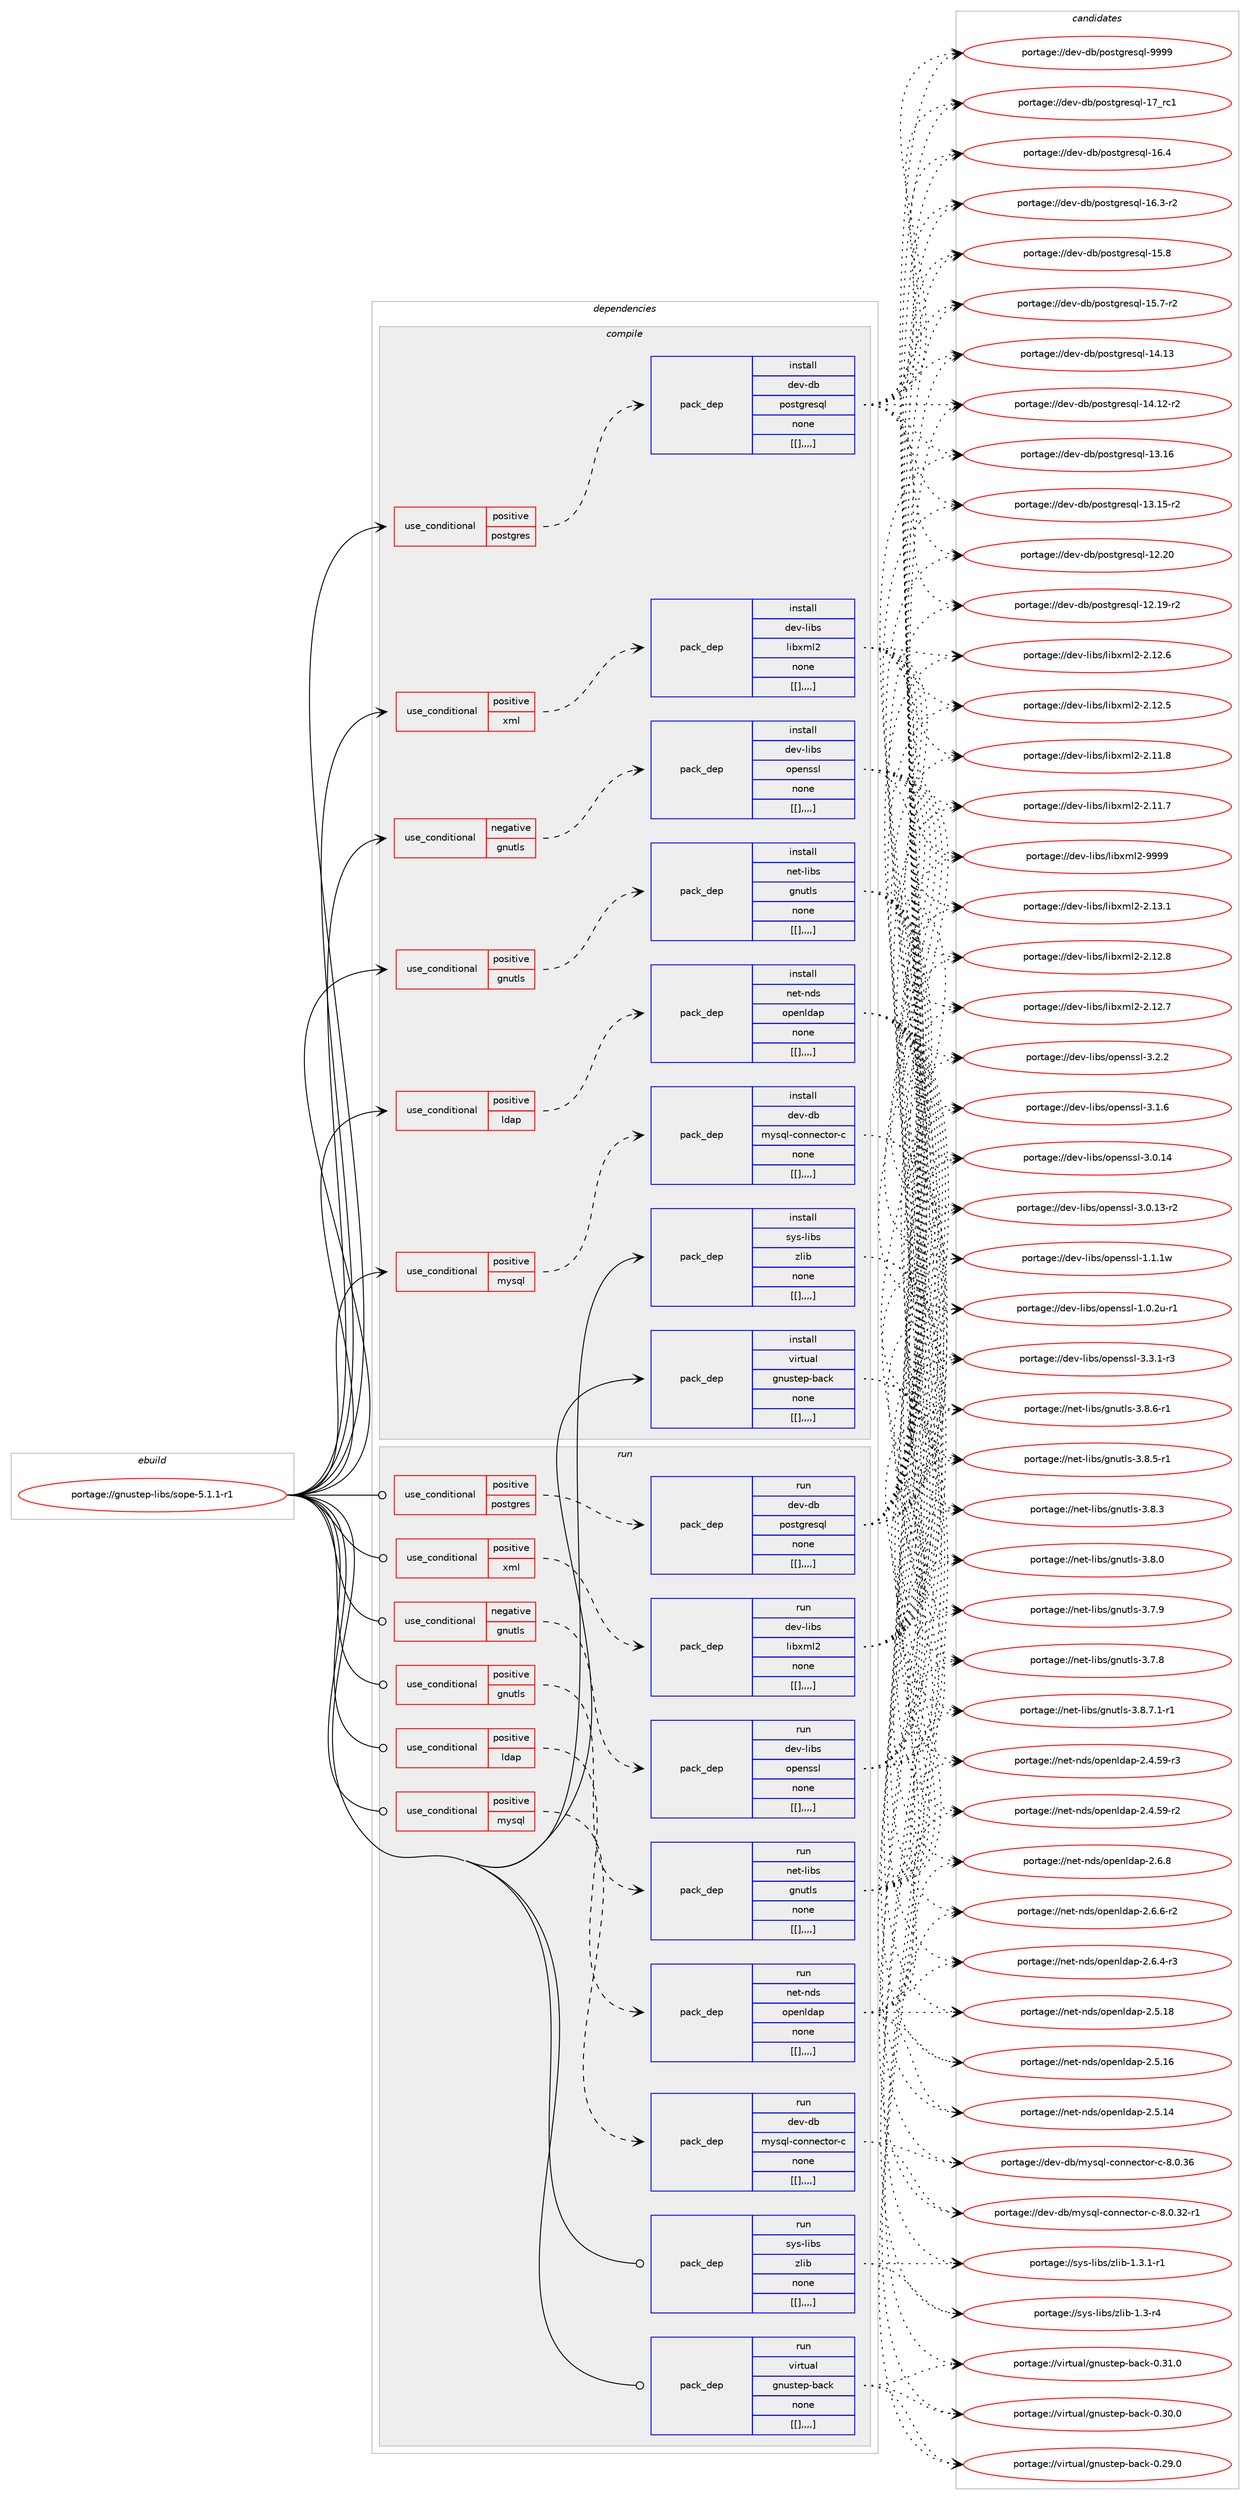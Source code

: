 digraph prolog {

# *************
# Graph options
# *************

newrank=true;
concentrate=true;
compound=true;
graph [rankdir=LR,fontname=Helvetica,fontsize=10,ranksep=1.5];#, ranksep=2.5, nodesep=0.2];
edge  [arrowhead=vee];
node  [fontname=Helvetica,fontsize=10];

# **********
# The ebuild
# **********

subgraph cluster_leftcol {
color=gray;
label=<<i>ebuild</i>>;
id [label="portage://gnustep-libs/sope-5.1.1-r1", color=red, width=4, href="../gnustep-libs/sope-5.1.1-r1.svg"];
}

# ****************
# The dependencies
# ****************

subgraph cluster_midcol {
color=gray;
label=<<i>dependencies</i>>;
subgraph cluster_compile {
fillcolor="#eeeeee";
style=filled;
label=<<i>compile</i>>;
subgraph cond68083 {
dependency246526 [label=<<TABLE BORDER="0" CELLBORDER="1" CELLSPACING="0" CELLPADDING="4"><TR><TD ROWSPAN="3" CELLPADDING="10">use_conditional</TD></TR><TR><TD>negative</TD></TR><TR><TD>gnutls</TD></TR></TABLE>>, shape=none, color=red];
subgraph pack176916 {
dependency246527 [label=<<TABLE BORDER="0" CELLBORDER="1" CELLSPACING="0" CELLPADDING="4" WIDTH="220"><TR><TD ROWSPAN="6" CELLPADDING="30">pack_dep</TD></TR><TR><TD WIDTH="110">install</TD></TR><TR><TD>dev-libs</TD></TR><TR><TD>openssl</TD></TR><TR><TD>none</TD></TR><TR><TD>[[],,,,]</TD></TR></TABLE>>, shape=none, color=blue];
}
dependency246526:e -> dependency246527:w [weight=20,style="dashed",arrowhead="vee"];
}
id:e -> dependency246526:w [weight=20,style="solid",arrowhead="vee"];
subgraph cond68084 {
dependency246528 [label=<<TABLE BORDER="0" CELLBORDER="1" CELLSPACING="0" CELLPADDING="4"><TR><TD ROWSPAN="3" CELLPADDING="10">use_conditional</TD></TR><TR><TD>positive</TD></TR><TR><TD>gnutls</TD></TR></TABLE>>, shape=none, color=red];
subgraph pack176917 {
dependency246529 [label=<<TABLE BORDER="0" CELLBORDER="1" CELLSPACING="0" CELLPADDING="4" WIDTH="220"><TR><TD ROWSPAN="6" CELLPADDING="30">pack_dep</TD></TR><TR><TD WIDTH="110">install</TD></TR><TR><TD>net-libs</TD></TR><TR><TD>gnutls</TD></TR><TR><TD>none</TD></TR><TR><TD>[[],,,,]</TD></TR></TABLE>>, shape=none, color=blue];
}
dependency246528:e -> dependency246529:w [weight=20,style="dashed",arrowhead="vee"];
}
id:e -> dependency246528:w [weight=20,style="solid",arrowhead="vee"];
subgraph cond68085 {
dependency246530 [label=<<TABLE BORDER="0" CELLBORDER="1" CELLSPACING="0" CELLPADDING="4"><TR><TD ROWSPAN="3" CELLPADDING="10">use_conditional</TD></TR><TR><TD>positive</TD></TR><TR><TD>ldap</TD></TR></TABLE>>, shape=none, color=red];
subgraph pack176918 {
dependency246531 [label=<<TABLE BORDER="0" CELLBORDER="1" CELLSPACING="0" CELLPADDING="4" WIDTH="220"><TR><TD ROWSPAN="6" CELLPADDING="30">pack_dep</TD></TR><TR><TD WIDTH="110">install</TD></TR><TR><TD>net-nds</TD></TR><TR><TD>openldap</TD></TR><TR><TD>none</TD></TR><TR><TD>[[],,,,]</TD></TR></TABLE>>, shape=none, color=blue];
}
dependency246530:e -> dependency246531:w [weight=20,style="dashed",arrowhead="vee"];
}
id:e -> dependency246530:w [weight=20,style="solid",arrowhead="vee"];
subgraph cond68086 {
dependency246532 [label=<<TABLE BORDER="0" CELLBORDER="1" CELLSPACING="0" CELLPADDING="4"><TR><TD ROWSPAN="3" CELLPADDING="10">use_conditional</TD></TR><TR><TD>positive</TD></TR><TR><TD>mysql</TD></TR></TABLE>>, shape=none, color=red];
subgraph pack176919 {
dependency246533 [label=<<TABLE BORDER="0" CELLBORDER="1" CELLSPACING="0" CELLPADDING="4" WIDTH="220"><TR><TD ROWSPAN="6" CELLPADDING="30">pack_dep</TD></TR><TR><TD WIDTH="110">install</TD></TR><TR><TD>dev-db</TD></TR><TR><TD>mysql-connector-c</TD></TR><TR><TD>none</TD></TR><TR><TD>[[],,,,]</TD></TR></TABLE>>, shape=none, color=blue];
}
dependency246532:e -> dependency246533:w [weight=20,style="dashed",arrowhead="vee"];
}
id:e -> dependency246532:w [weight=20,style="solid",arrowhead="vee"];
subgraph cond68087 {
dependency246534 [label=<<TABLE BORDER="0" CELLBORDER="1" CELLSPACING="0" CELLPADDING="4"><TR><TD ROWSPAN="3" CELLPADDING="10">use_conditional</TD></TR><TR><TD>positive</TD></TR><TR><TD>postgres</TD></TR></TABLE>>, shape=none, color=red];
subgraph pack176920 {
dependency246535 [label=<<TABLE BORDER="0" CELLBORDER="1" CELLSPACING="0" CELLPADDING="4" WIDTH="220"><TR><TD ROWSPAN="6" CELLPADDING="30">pack_dep</TD></TR><TR><TD WIDTH="110">install</TD></TR><TR><TD>dev-db</TD></TR><TR><TD>postgresql</TD></TR><TR><TD>none</TD></TR><TR><TD>[[],,,,]</TD></TR></TABLE>>, shape=none, color=blue];
}
dependency246534:e -> dependency246535:w [weight=20,style="dashed",arrowhead="vee"];
}
id:e -> dependency246534:w [weight=20,style="solid",arrowhead="vee"];
subgraph cond68088 {
dependency246536 [label=<<TABLE BORDER="0" CELLBORDER="1" CELLSPACING="0" CELLPADDING="4"><TR><TD ROWSPAN="3" CELLPADDING="10">use_conditional</TD></TR><TR><TD>positive</TD></TR><TR><TD>xml</TD></TR></TABLE>>, shape=none, color=red];
subgraph pack176921 {
dependency246537 [label=<<TABLE BORDER="0" CELLBORDER="1" CELLSPACING="0" CELLPADDING="4" WIDTH="220"><TR><TD ROWSPAN="6" CELLPADDING="30">pack_dep</TD></TR><TR><TD WIDTH="110">install</TD></TR><TR><TD>dev-libs</TD></TR><TR><TD>libxml2</TD></TR><TR><TD>none</TD></TR><TR><TD>[[],,,,]</TD></TR></TABLE>>, shape=none, color=blue];
}
dependency246536:e -> dependency246537:w [weight=20,style="dashed",arrowhead="vee"];
}
id:e -> dependency246536:w [weight=20,style="solid",arrowhead="vee"];
subgraph pack176922 {
dependency246538 [label=<<TABLE BORDER="0" CELLBORDER="1" CELLSPACING="0" CELLPADDING="4" WIDTH="220"><TR><TD ROWSPAN="6" CELLPADDING="30">pack_dep</TD></TR><TR><TD WIDTH="110">install</TD></TR><TR><TD>sys-libs</TD></TR><TR><TD>zlib</TD></TR><TR><TD>none</TD></TR><TR><TD>[[],,,,]</TD></TR></TABLE>>, shape=none, color=blue];
}
id:e -> dependency246538:w [weight=20,style="solid",arrowhead="vee"];
subgraph pack176923 {
dependency246539 [label=<<TABLE BORDER="0" CELLBORDER="1" CELLSPACING="0" CELLPADDING="4" WIDTH="220"><TR><TD ROWSPAN="6" CELLPADDING="30">pack_dep</TD></TR><TR><TD WIDTH="110">install</TD></TR><TR><TD>virtual</TD></TR><TR><TD>gnustep-back</TD></TR><TR><TD>none</TD></TR><TR><TD>[[],,,,]</TD></TR></TABLE>>, shape=none, color=blue];
}
id:e -> dependency246539:w [weight=20,style="solid",arrowhead="vee"];
}
subgraph cluster_compileandrun {
fillcolor="#eeeeee";
style=filled;
label=<<i>compile and run</i>>;
}
subgraph cluster_run {
fillcolor="#eeeeee";
style=filled;
label=<<i>run</i>>;
subgraph cond68089 {
dependency246540 [label=<<TABLE BORDER="0" CELLBORDER="1" CELLSPACING="0" CELLPADDING="4"><TR><TD ROWSPAN="3" CELLPADDING="10">use_conditional</TD></TR><TR><TD>negative</TD></TR><TR><TD>gnutls</TD></TR></TABLE>>, shape=none, color=red];
subgraph pack176924 {
dependency246541 [label=<<TABLE BORDER="0" CELLBORDER="1" CELLSPACING="0" CELLPADDING="4" WIDTH="220"><TR><TD ROWSPAN="6" CELLPADDING="30">pack_dep</TD></TR><TR><TD WIDTH="110">run</TD></TR><TR><TD>dev-libs</TD></TR><TR><TD>openssl</TD></TR><TR><TD>none</TD></TR><TR><TD>[[],,,,]</TD></TR></TABLE>>, shape=none, color=blue];
}
dependency246540:e -> dependency246541:w [weight=20,style="dashed",arrowhead="vee"];
}
id:e -> dependency246540:w [weight=20,style="solid",arrowhead="odot"];
subgraph cond68090 {
dependency246542 [label=<<TABLE BORDER="0" CELLBORDER="1" CELLSPACING="0" CELLPADDING="4"><TR><TD ROWSPAN="3" CELLPADDING="10">use_conditional</TD></TR><TR><TD>positive</TD></TR><TR><TD>gnutls</TD></TR></TABLE>>, shape=none, color=red];
subgraph pack176925 {
dependency246543 [label=<<TABLE BORDER="0" CELLBORDER="1" CELLSPACING="0" CELLPADDING="4" WIDTH="220"><TR><TD ROWSPAN="6" CELLPADDING="30">pack_dep</TD></TR><TR><TD WIDTH="110">run</TD></TR><TR><TD>net-libs</TD></TR><TR><TD>gnutls</TD></TR><TR><TD>none</TD></TR><TR><TD>[[],,,,]</TD></TR></TABLE>>, shape=none, color=blue];
}
dependency246542:e -> dependency246543:w [weight=20,style="dashed",arrowhead="vee"];
}
id:e -> dependency246542:w [weight=20,style="solid",arrowhead="odot"];
subgraph cond68091 {
dependency246544 [label=<<TABLE BORDER="0" CELLBORDER="1" CELLSPACING="0" CELLPADDING="4"><TR><TD ROWSPAN="3" CELLPADDING="10">use_conditional</TD></TR><TR><TD>positive</TD></TR><TR><TD>ldap</TD></TR></TABLE>>, shape=none, color=red];
subgraph pack176926 {
dependency246545 [label=<<TABLE BORDER="0" CELLBORDER="1" CELLSPACING="0" CELLPADDING="4" WIDTH="220"><TR><TD ROWSPAN="6" CELLPADDING="30">pack_dep</TD></TR><TR><TD WIDTH="110">run</TD></TR><TR><TD>net-nds</TD></TR><TR><TD>openldap</TD></TR><TR><TD>none</TD></TR><TR><TD>[[],,,,]</TD></TR></TABLE>>, shape=none, color=blue];
}
dependency246544:e -> dependency246545:w [weight=20,style="dashed",arrowhead="vee"];
}
id:e -> dependency246544:w [weight=20,style="solid",arrowhead="odot"];
subgraph cond68092 {
dependency246546 [label=<<TABLE BORDER="0" CELLBORDER="1" CELLSPACING="0" CELLPADDING="4"><TR><TD ROWSPAN="3" CELLPADDING="10">use_conditional</TD></TR><TR><TD>positive</TD></TR><TR><TD>mysql</TD></TR></TABLE>>, shape=none, color=red];
subgraph pack176927 {
dependency246547 [label=<<TABLE BORDER="0" CELLBORDER="1" CELLSPACING="0" CELLPADDING="4" WIDTH="220"><TR><TD ROWSPAN="6" CELLPADDING="30">pack_dep</TD></TR><TR><TD WIDTH="110">run</TD></TR><TR><TD>dev-db</TD></TR><TR><TD>mysql-connector-c</TD></TR><TR><TD>none</TD></TR><TR><TD>[[],,,,]</TD></TR></TABLE>>, shape=none, color=blue];
}
dependency246546:e -> dependency246547:w [weight=20,style="dashed",arrowhead="vee"];
}
id:e -> dependency246546:w [weight=20,style="solid",arrowhead="odot"];
subgraph cond68093 {
dependency246548 [label=<<TABLE BORDER="0" CELLBORDER="1" CELLSPACING="0" CELLPADDING="4"><TR><TD ROWSPAN="3" CELLPADDING="10">use_conditional</TD></TR><TR><TD>positive</TD></TR><TR><TD>postgres</TD></TR></TABLE>>, shape=none, color=red];
subgraph pack176928 {
dependency246549 [label=<<TABLE BORDER="0" CELLBORDER="1" CELLSPACING="0" CELLPADDING="4" WIDTH="220"><TR><TD ROWSPAN="6" CELLPADDING="30">pack_dep</TD></TR><TR><TD WIDTH="110">run</TD></TR><TR><TD>dev-db</TD></TR><TR><TD>postgresql</TD></TR><TR><TD>none</TD></TR><TR><TD>[[],,,,]</TD></TR></TABLE>>, shape=none, color=blue];
}
dependency246548:e -> dependency246549:w [weight=20,style="dashed",arrowhead="vee"];
}
id:e -> dependency246548:w [weight=20,style="solid",arrowhead="odot"];
subgraph cond68094 {
dependency246550 [label=<<TABLE BORDER="0" CELLBORDER="1" CELLSPACING="0" CELLPADDING="4"><TR><TD ROWSPAN="3" CELLPADDING="10">use_conditional</TD></TR><TR><TD>positive</TD></TR><TR><TD>xml</TD></TR></TABLE>>, shape=none, color=red];
subgraph pack176929 {
dependency246551 [label=<<TABLE BORDER="0" CELLBORDER="1" CELLSPACING="0" CELLPADDING="4" WIDTH="220"><TR><TD ROWSPAN="6" CELLPADDING="30">pack_dep</TD></TR><TR><TD WIDTH="110">run</TD></TR><TR><TD>dev-libs</TD></TR><TR><TD>libxml2</TD></TR><TR><TD>none</TD></TR><TR><TD>[[],,,,]</TD></TR></TABLE>>, shape=none, color=blue];
}
dependency246550:e -> dependency246551:w [weight=20,style="dashed",arrowhead="vee"];
}
id:e -> dependency246550:w [weight=20,style="solid",arrowhead="odot"];
subgraph pack176930 {
dependency246552 [label=<<TABLE BORDER="0" CELLBORDER="1" CELLSPACING="0" CELLPADDING="4" WIDTH="220"><TR><TD ROWSPAN="6" CELLPADDING="30">pack_dep</TD></TR><TR><TD WIDTH="110">run</TD></TR><TR><TD>sys-libs</TD></TR><TR><TD>zlib</TD></TR><TR><TD>none</TD></TR><TR><TD>[[],,,,]</TD></TR></TABLE>>, shape=none, color=blue];
}
id:e -> dependency246552:w [weight=20,style="solid",arrowhead="odot"];
subgraph pack176931 {
dependency246553 [label=<<TABLE BORDER="0" CELLBORDER="1" CELLSPACING="0" CELLPADDING="4" WIDTH="220"><TR><TD ROWSPAN="6" CELLPADDING="30">pack_dep</TD></TR><TR><TD WIDTH="110">run</TD></TR><TR><TD>virtual</TD></TR><TR><TD>gnustep-back</TD></TR><TR><TD>none</TD></TR><TR><TD>[[],,,,]</TD></TR></TABLE>>, shape=none, color=blue];
}
id:e -> dependency246553:w [weight=20,style="solid",arrowhead="odot"];
}
}

# **************
# The candidates
# **************

subgraph cluster_choices {
rank=same;
color=gray;
label=<<i>candidates</i>>;

subgraph choice176916 {
color=black;
nodesep=1;
choice1001011184510810598115471111121011101151151084551465146494511451 [label="portage://dev-libs/openssl-3.3.1-r3", color=red, width=4,href="../dev-libs/openssl-3.3.1-r3.svg"];
choice100101118451081059811547111112101110115115108455146504650 [label="portage://dev-libs/openssl-3.2.2", color=red, width=4,href="../dev-libs/openssl-3.2.2.svg"];
choice100101118451081059811547111112101110115115108455146494654 [label="portage://dev-libs/openssl-3.1.6", color=red, width=4,href="../dev-libs/openssl-3.1.6.svg"];
choice10010111845108105981154711111210111011511510845514648464952 [label="portage://dev-libs/openssl-3.0.14", color=red, width=4,href="../dev-libs/openssl-3.0.14.svg"];
choice100101118451081059811547111112101110115115108455146484649514511450 [label="portage://dev-libs/openssl-3.0.13-r2", color=red, width=4,href="../dev-libs/openssl-3.0.13-r2.svg"];
choice100101118451081059811547111112101110115115108454946494649119 [label="portage://dev-libs/openssl-1.1.1w", color=red, width=4,href="../dev-libs/openssl-1.1.1w.svg"];
choice1001011184510810598115471111121011101151151084549464846501174511449 [label="portage://dev-libs/openssl-1.0.2u-r1", color=red, width=4,href="../dev-libs/openssl-1.0.2u-r1.svg"];
dependency246527:e -> choice1001011184510810598115471111121011101151151084551465146494511451:w [style=dotted,weight="100"];
dependency246527:e -> choice100101118451081059811547111112101110115115108455146504650:w [style=dotted,weight="100"];
dependency246527:e -> choice100101118451081059811547111112101110115115108455146494654:w [style=dotted,weight="100"];
dependency246527:e -> choice10010111845108105981154711111210111011511510845514648464952:w [style=dotted,weight="100"];
dependency246527:e -> choice100101118451081059811547111112101110115115108455146484649514511450:w [style=dotted,weight="100"];
dependency246527:e -> choice100101118451081059811547111112101110115115108454946494649119:w [style=dotted,weight="100"];
dependency246527:e -> choice1001011184510810598115471111121011101151151084549464846501174511449:w [style=dotted,weight="100"];
}
subgraph choice176917 {
color=black;
nodesep=1;
choice11010111645108105981154710311011711610811545514656465546494511449 [label="portage://net-libs/gnutls-3.8.7.1-r1", color=red, width=4,href="../net-libs/gnutls-3.8.7.1-r1.svg"];
choice1101011164510810598115471031101171161081154551465646544511449 [label="portage://net-libs/gnutls-3.8.6-r1", color=red, width=4,href="../net-libs/gnutls-3.8.6-r1.svg"];
choice1101011164510810598115471031101171161081154551465646534511449 [label="portage://net-libs/gnutls-3.8.5-r1", color=red, width=4,href="../net-libs/gnutls-3.8.5-r1.svg"];
choice110101116451081059811547103110117116108115455146564651 [label="portage://net-libs/gnutls-3.8.3", color=red, width=4,href="../net-libs/gnutls-3.8.3.svg"];
choice110101116451081059811547103110117116108115455146564648 [label="portage://net-libs/gnutls-3.8.0", color=red, width=4,href="../net-libs/gnutls-3.8.0.svg"];
choice110101116451081059811547103110117116108115455146554657 [label="portage://net-libs/gnutls-3.7.9", color=red, width=4,href="../net-libs/gnutls-3.7.9.svg"];
choice110101116451081059811547103110117116108115455146554656 [label="portage://net-libs/gnutls-3.7.8", color=red, width=4,href="../net-libs/gnutls-3.7.8.svg"];
dependency246529:e -> choice11010111645108105981154710311011711610811545514656465546494511449:w [style=dotted,weight="100"];
dependency246529:e -> choice1101011164510810598115471031101171161081154551465646544511449:w [style=dotted,weight="100"];
dependency246529:e -> choice1101011164510810598115471031101171161081154551465646534511449:w [style=dotted,weight="100"];
dependency246529:e -> choice110101116451081059811547103110117116108115455146564651:w [style=dotted,weight="100"];
dependency246529:e -> choice110101116451081059811547103110117116108115455146564648:w [style=dotted,weight="100"];
dependency246529:e -> choice110101116451081059811547103110117116108115455146554657:w [style=dotted,weight="100"];
dependency246529:e -> choice110101116451081059811547103110117116108115455146554656:w [style=dotted,weight="100"];
}
subgraph choice176918 {
color=black;
nodesep=1;
choice110101116451101001154711111210111010810097112455046544656 [label="portage://net-nds/openldap-2.6.8", color=red, width=4,href="../net-nds/openldap-2.6.8.svg"];
choice1101011164511010011547111112101110108100971124550465446544511450 [label="portage://net-nds/openldap-2.6.6-r2", color=red, width=4,href="../net-nds/openldap-2.6.6-r2.svg"];
choice1101011164511010011547111112101110108100971124550465446524511451 [label="portage://net-nds/openldap-2.6.4-r3", color=red, width=4,href="../net-nds/openldap-2.6.4-r3.svg"];
choice11010111645110100115471111121011101081009711245504653464956 [label="portage://net-nds/openldap-2.5.18", color=red, width=4,href="../net-nds/openldap-2.5.18.svg"];
choice11010111645110100115471111121011101081009711245504653464954 [label="portage://net-nds/openldap-2.5.16", color=red, width=4,href="../net-nds/openldap-2.5.16.svg"];
choice11010111645110100115471111121011101081009711245504653464952 [label="portage://net-nds/openldap-2.5.14", color=red, width=4,href="../net-nds/openldap-2.5.14.svg"];
choice110101116451101001154711111210111010810097112455046524653574511451 [label="portage://net-nds/openldap-2.4.59-r3", color=red, width=4,href="../net-nds/openldap-2.4.59-r3.svg"];
choice110101116451101001154711111210111010810097112455046524653574511450 [label="portage://net-nds/openldap-2.4.59-r2", color=red, width=4,href="../net-nds/openldap-2.4.59-r2.svg"];
dependency246531:e -> choice110101116451101001154711111210111010810097112455046544656:w [style=dotted,weight="100"];
dependency246531:e -> choice1101011164511010011547111112101110108100971124550465446544511450:w [style=dotted,weight="100"];
dependency246531:e -> choice1101011164511010011547111112101110108100971124550465446524511451:w [style=dotted,weight="100"];
dependency246531:e -> choice11010111645110100115471111121011101081009711245504653464956:w [style=dotted,weight="100"];
dependency246531:e -> choice11010111645110100115471111121011101081009711245504653464954:w [style=dotted,weight="100"];
dependency246531:e -> choice11010111645110100115471111121011101081009711245504653464952:w [style=dotted,weight="100"];
dependency246531:e -> choice110101116451101001154711111210111010810097112455046524653574511451:w [style=dotted,weight="100"];
dependency246531:e -> choice110101116451101001154711111210111010810097112455046524653574511450:w [style=dotted,weight="100"];
}
subgraph choice176919 {
color=black;
nodesep=1;
choice100101118451009847109121115113108459911111011010199116111114459945564648465154 [label="portage://dev-db/mysql-connector-c-8.0.36", color=red, width=4,href="../dev-db/mysql-connector-c-8.0.36.svg"];
choice1001011184510098471091211151131084599111110110101991161111144599455646484651504511449 [label="portage://dev-db/mysql-connector-c-8.0.32-r1", color=red, width=4,href="../dev-db/mysql-connector-c-8.0.32-r1.svg"];
dependency246533:e -> choice100101118451009847109121115113108459911111011010199116111114459945564648465154:w [style=dotted,weight="100"];
dependency246533:e -> choice1001011184510098471091211151131084599111110110101991161111144599455646484651504511449:w [style=dotted,weight="100"];
}
subgraph choice176920 {
color=black;
nodesep=1;
choice1001011184510098471121111151161031141011151131084557575757 [label="portage://dev-db/postgresql-9999", color=red, width=4,href="../dev-db/postgresql-9999.svg"];
choice100101118451009847112111115116103114101115113108454955951149949 [label="portage://dev-db/postgresql-17_rc1", color=red, width=4,href="../dev-db/postgresql-17_rc1.svg"];
choice1001011184510098471121111151161031141011151131084549544652 [label="portage://dev-db/postgresql-16.4", color=red, width=4,href="../dev-db/postgresql-16.4.svg"];
choice10010111845100984711211111511610311410111511310845495446514511450 [label="portage://dev-db/postgresql-16.3-r2", color=red, width=4,href="../dev-db/postgresql-16.3-r2.svg"];
choice1001011184510098471121111151161031141011151131084549534656 [label="portage://dev-db/postgresql-15.8", color=red, width=4,href="../dev-db/postgresql-15.8.svg"];
choice10010111845100984711211111511610311410111511310845495346554511450 [label="portage://dev-db/postgresql-15.7-r2", color=red, width=4,href="../dev-db/postgresql-15.7-r2.svg"];
choice100101118451009847112111115116103114101115113108454952464951 [label="portage://dev-db/postgresql-14.13", color=red, width=4,href="../dev-db/postgresql-14.13.svg"];
choice1001011184510098471121111151161031141011151131084549524649504511450 [label="portage://dev-db/postgresql-14.12-r2", color=red, width=4,href="../dev-db/postgresql-14.12-r2.svg"];
choice100101118451009847112111115116103114101115113108454951464954 [label="portage://dev-db/postgresql-13.16", color=red, width=4,href="../dev-db/postgresql-13.16.svg"];
choice1001011184510098471121111151161031141011151131084549514649534511450 [label="portage://dev-db/postgresql-13.15-r2", color=red, width=4,href="../dev-db/postgresql-13.15-r2.svg"];
choice100101118451009847112111115116103114101115113108454950465048 [label="portage://dev-db/postgresql-12.20", color=red, width=4,href="../dev-db/postgresql-12.20.svg"];
choice1001011184510098471121111151161031141011151131084549504649574511450 [label="portage://dev-db/postgresql-12.19-r2", color=red, width=4,href="../dev-db/postgresql-12.19-r2.svg"];
dependency246535:e -> choice1001011184510098471121111151161031141011151131084557575757:w [style=dotted,weight="100"];
dependency246535:e -> choice100101118451009847112111115116103114101115113108454955951149949:w [style=dotted,weight="100"];
dependency246535:e -> choice1001011184510098471121111151161031141011151131084549544652:w [style=dotted,weight="100"];
dependency246535:e -> choice10010111845100984711211111511610311410111511310845495446514511450:w [style=dotted,weight="100"];
dependency246535:e -> choice1001011184510098471121111151161031141011151131084549534656:w [style=dotted,weight="100"];
dependency246535:e -> choice10010111845100984711211111511610311410111511310845495346554511450:w [style=dotted,weight="100"];
dependency246535:e -> choice100101118451009847112111115116103114101115113108454952464951:w [style=dotted,weight="100"];
dependency246535:e -> choice1001011184510098471121111151161031141011151131084549524649504511450:w [style=dotted,weight="100"];
dependency246535:e -> choice100101118451009847112111115116103114101115113108454951464954:w [style=dotted,weight="100"];
dependency246535:e -> choice1001011184510098471121111151161031141011151131084549514649534511450:w [style=dotted,weight="100"];
dependency246535:e -> choice100101118451009847112111115116103114101115113108454950465048:w [style=dotted,weight="100"];
dependency246535:e -> choice1001011184510098471121111151161031141011151131084549504649574511450:w [style=dotted,weight="100"];
}
subgraph choice176921 {
color=black;
nodesep=1;
choice10010111845108105981154710810598120109108504557575757 [label="portage://dev-libs/libxml2-9999", color=red, width=4,href="../dev-libs/libxml2-9999.svg"];
choice100101118451081059811547108105981201091085045504649514649 [label="portage://dev-libs/libxml2-2.13.1", color=red, width=4,href="../dev-libs/libxml2-2.13.1.svg"];
choice100101118451081059811547108105981201091085045504649504656 [label="portage://dev-libs/libxml2-2.12.8", color=red, width=4,href="../dev-libs/libxml2-2.12.8.svg"];
choice100101118451081059811547108105981201091085045504649504655 [label="portage://dev-libs/libxml2-2.12.7", color=red, width=4,href="../dev-libs/libxml2-2.12.7.svg"];
choice100101118451081059811547108105981201091085045504649504654 [label="portage://dev-libs/libxml2-2.12.6", color=red, width=4,href="../dev-libs/libxml2-2.12.6.svg"];
choice100101118451081059811547108105981201091085045504649504653 [label="portage://dev-libs/libxml2-2.12.5", color=red, width=4,href="../dev-libs/libxml2-2.12.5.svg"];
choice100101118451081059811547108105981201091085045504649494656 [label="portage://dev-libs/libxml2-2.11.8", color=red, width=4,href="../dev-libs/libxml2-2.11.8.svg"];
choice100101118451081059811547108105981201091085045504649494655 [label="portage://dev-libs/libxml2-2.11.7", color=red, width=4,href="../dev-libs/libxml2-2.11.7.svg"];
dependency246537:e -> choice10010111845108105981154710810598120109108504557575757:w [style=dotted,weight="100"];
dependency246537:e -> choice100101118451081059811547108105981201091085045504649514649:w [style=dotted,weight="100"];
dependency246537:e -> choice100101118451081059811547108105981201091085045504649504656:w [style=dotted,weight="100"];
dependency246537:e -> choice100101118451081059811547108105981201091085045504649504655:w [style=dotted,weight="100"];
dependency246537:e -> choice100101118451081059811547108105981201091085045504649504654:w [style=dotted,weight="100"];
dependency246537:e -> choice100101118451081059811547108105981201091085045504649504653:w [style=dotted,weight="100"];
dependency246537:e -> choice100101118451081059811547108105981201091085045504649494656:w [style=dotted,weight="100"];
dependency246537:e -> choice100101118451081059811547108105981201091085045504649494655:w [style=dotted,weight="100"];
}
subgraph choice176922 {
color=black;
nodesep=1;
choice115121115451081059811547122108105984549465146494511449 [label="portage://sys-libs/zlib-1.3.1-r1", color=red, width=4,href="../sys-libs/zlib-1.3.1-r1.svg"];
choice11512111545108105981154712210810598454946514511452 [label="portage://sys-libs/zlib-1.3-r4", color=red, width=4,href="../sys-libs/zlib-1.3-r4.svg"];
dependency246538:e -> choice115121115451081059811547122108105984549465146494511449:w [style=dotted,weight="100"];
dependency246538:e -> choice11512111545108105981154712210810598454946514511452:w [style=dotted,weight="100"];
}
subgraph choice176923 {
color=black;
nodesep=1;
choice11810511411611797108471031101171151161011124598979910745484651494648 [label="portage://virtual/gnustep-back-0.31.0", color=red, width=4,href="../virtual/gnustep-back-0.31.0.svg"];
choice11810511411611797108471031101171151161011124598979910745484651484648 [label="portage://virtual/gnustep-back-0.30.0", color=red, width=4,href="../virtual/gnustep-back-0.30.0.svg"];
choice11810511411611797108471031101171151161011124598979910745484650574648 [label="portage://virtual/gnustep-back-0.29.0", color=red, width=4,href="../virtual/gnustep-back-0.29.0.svg"];
dependency246539:e -> choice11810511411611797108471031101171151161011124598979910745484651494648:w [style=dotted,weight="100"];
dependency246539:e -> choice11810511411611797108471031101171151161011124598979910745484651484648:w [style=dotted,weight="100"];
dependency246539:e -> choice11810511411611797108471031101171151161011124598979910745484650574648:w [style=dotted,weight="100"];
}
subgraph choice176924 {
color=black;
nodesep=1;
choice1001011184510810598115471111121011101151151084551465146494511451 [label="portage://dev-libs/openssl-3.3.1-r3", color=red, width=4,href="../dev-libs/openssl-3.3.1-r3.svg"];
choice100101118451081059811547111112101110115115108455146504650 [label="portage://dev-libs/openssl-3.2.2", color=red, width=4,href="../dev-libs/openssl-3.2.2.svg"];
choice100101118451081059811547111112101110115115108455146494654 [label="portage://dev-libs/openssl-3.1.6", color=red, width=4,href="../dev-libs/openssl-3.1.6.svg"];
choice10010111845108105981154711111210111011511510845514648464952 [label="portage://dev-libs/openssl-3.0.14", color=red, width=4,href="../dev-libs/openssl-3.0.14.svg"];
choice100101118451081059811547111112101110115115108455146484649514511450 [label="portage://dev-libs/openssl-3.0.13-r2", color=red, width=4,href="../dev-libs/openssl-3.0.13-r2.svg"];
choice100101118451081059811547111112101110115115108454946494649119 [label="portage://dev-libs/openssl-1.1.1w", color=red, width=4,href="../dev-libs/openssl-1.1.1w.svg"];
choice1001011184510810598115471111121011101151151084549464846501174511449 [label="portage://dev-libs/openssl-1.0.2u-r1", color=red, width=4,href="../dev-libs/openssl-1.0.2u-r1.svg"];
dependency246541:e -> choice1001011184510810598115471111121011101151151084551465146494511451:w [style=dotted,weight="100"];
dependency246541:e -> choice100101118451081059811547111112101110115115108455146504650:w [style=dotted,weight="100"];
dependency246541:e -> choice100101118451081059811547111112101110115115108455146494654:w [style=dotted,weight="100"];
dependency246541:e -> choice10010111845108105981154711111210111011511510845514648464952:w [style=dotted,weight="100"];
dependency246541:e -> choice100101118451081059811547111112101110115115108455146484649514511450:w [style=dotted,weight="100"];
dependency246541:e -> choice100101118451081059811547111112101110115115108454946494649119:w [style=dotted,weight="100"];
dependency246541:e -> choice1001011184510810598115471111121011101151151084549464846501174511449:w [style=dotted,weight="100"];
}
subgraph choice176925 {
color=black;
nodesep=1;
choice11010111645108105981154710311011711610811545514656465546494511449 [label="portage://net-libs/gnutls-3.8.7.1-r1", color=red, width=4,href="../net-libs/gnutls-3.8.7.1-r1.svg"];
choice1101011164510810598115471031101171161081154551465646544511449 [label="portage://net-libs/gnutls-3.8.6-r1", color=red, width=4,href="../net-libs/gnutls-3.8.6-r1.svg"];
choice1101011164510810598115471031101171161081154551465646534511449 [label="portage://net-libs/gnutls-3.8.5-r1", color=red, width=4,href="../net-libs/gnutls-3.8.5-r1.svg"];
choice110101116451081059811547103110117116108115455146564651 [label="portage://net-libs/gnutls-3.8.3", color=red, width=4,href="../net-libs/gnutls-3.8.3.svg"];
choice110101116451081059811547103110117116108115455146564648 [label="portage://net-libs/gnutls-3.8.0", color=red, width=4,href="../net-libs/gnutls-3.8.0.svg"];
choice110101116451081059811547103110117116108115455146554657 [label="portage://net-libs/gnutls-3.7.9", color=red, width=4,href="../net-libs/gnutls-3.7.9.svg"];
choice110101116451081059811547103110117116108115455146554656 [label="portage://net-libs/gnutls-3.7.8", color=red, width=4,href="../net-libs/gnutls-3.7.8.svg"];
dependency246543:e -> choice11010111645108105981154710311011711610811545514656465546494511449:w [style=dotted,weight="100"];
dependency246543:e -> choice1101011164510810598115471031101171161081154551465646544511449:w [style=dotted,weight="100"];
dependency246543:e -> choice1101011164510810598115471031101171161081154551465646534511449:w [style=dotted,weight="100"];
dependency246543:e -> choice110101116451081059811547103110117116108115455146564651:w [style=dotted,weight="100"];
dependency246543:e -> choice110101116451081059811547103110117116108115455146564648:w [style=dotted,weight="100"];
dependency246543:e -> choice110101116451081059811547103110117116108115455146554657:w [style=dotted,weight="100"];
dependency246543:e -> choice110101116451081059811547103110117116108115455146554656:w [style=dotted,weight="100"];
}
subgraph choice176926 {
color=black;
nodesep=1;
choice110101116451101001154711111210111010810097112455046544656 [label="portage://net-nds/openldap-2.6.8", color=red, width=4,href="../net-nds/openldap-2.6.8.svg"];
choice1101011164511010011547111112101110108100971124550465446544511450 [label="portage://net-nds/openldap-2.6.6-r2", color=red, width=4,href="../net-nds/openldap-2.6.6-r2.svg"];
choice1101011164511010011547111112101110108100971124550465446524511451 [label="portage://net-nds/openldap-2.6.4-r3", color=red, width=4,href="../net-nds/openldap-2.6.4-r3.svg"];
choice11010111645110100115471111121011101081009711245504653464956 [label="portage://net-nds/openldap-2.5.18", color=red, width=4,href="../net-nds/openldap-2.5.18.svg"];
choice11010111645110100115471111121011101081009711245504653464954 [label="portage://net-nds/openldap-2.5.16", color=red, width=4,href="../net-nds/openldap-2.5.16.svg"];
choice11010111645110100115471111121011101081009711245504653464952 [label="portage://net-nds/openldap-2.5.14", color=red, width=4,href="../net-nds/openldap-2.5.14.svg"];
choice110101116451101001154711111210111010810097112455046524653574511451 [label="portage://net-nds/openldap-2.4.59-r3", color=red, width=4,href="../net-nds/openldap-2.4.59-r3.svg"];
choice110101116451101001154711111210111010810097112455046524653574511450 [label="portage://net-nds/openldap-2.4.59-r2", color=red, width=4,href="../net-nds/openldap-2.4.59-r2.svg"];
dependency246545:e -> choice110101116451101001154711111210111010810097112455046544656:w [style=dotted,weight="100"];
dependency246545:e -> choice1101011164511010011547111112101110108100971124550465446544511450:w [style=dotted,weight="100"];
dependency246545:e -> choice1101011164511010011547111112101110108100971124550465446524511451:w [style=dotted,weight="100"];
dependency246545:e -> choice11010111645110100115471111121011101081009711245504653464956:w [style=dotted,weight="100"];
dependency246545:e -> choice11010111645110100115471111121011101081009711245504653464954:w [style=dotted,weight="100"];
dependency246545:e -> choice11010111645110100115471111121011101081009711245504653464952:w [style=dotted,weight="100"];
dependency246545:e -> choice110101116451101001154711111210111010810097112455046524653574511451:w [style=dotted,weight="100"];
dependency246545:e -> choice110101116451101001154711111210111010810097112455046524653574511450:w [style=dotted,weight="100"];
}
subgraph choice176927 {
color=black;
nodesep=1;
choice100101118451009847109121115113108459911111011010199116111114459945564648465154 [label="portage://dev-db/mysql-connector-c-8.0.36", color=red, width=4,href="../dev-db/mysql-connector-c-8.0.36.svg"];
choice1001011184510098471091211151131084599111110110101991161111144599455646484651504511449 [label="portage://dev-db/mysql-connector-c-8.0.32-r1", color=red, width=4,href="../dev-db/mysql-connector-c-8.0.32-r1.svg"];
dependency246547:e -> choice100101118451009847109121115113108459911111011010199116111114459945564648465154:w [style=dotted,weight="100"];
dependency246547:e -> choice1001011184510098471091211151131084599111110110101991161111144599455646484651504511449:w [style=dotted,weight="100"];
}
subgraph choice176928 {
color=black;
nodesep=1;
choice1001011184510098471121111151161031141011151131084557575757 [label="portage://dev-db/postgresql-9999", color=red, width=4,href="../dev-db/postgresql-9999.svg"];
choice100101118451009847112111115116103114101115113108454955951149949 [label="portage://dev-db/postgresql-17_rc1", color=red, width=4,href="../dev-db/postgresql-17_rc1.svg"];
choice1001011184510098471121111151161031141011151131084549544652 [label="portage://dev-db/postgresql-16.4", color=red, width=4,href="../dev-db/postgresql-16.4.svg"];
choice10010111845100984711211111511610311410111511310845495446514511450 [label="portage://dev-db/postgresql-16.3-r2", color=red, width=4,href="../dev-db/postgresql-16.3-r2.svg"];
choice1001011184510098471121111151161031141011151131084549534656 [label="portage://dev-db/postgresql-15.8", color=red, width=4,href="../dev-db/postgresql-15.8.svg"];
choice10010111845100984711211111511610311410111511310845495346554511450 [label="portage://dev-db/postgresql-15.7-r2", color=red, width=4,href="../dev-db/postgresql-15.7-r2.svg"];
choice100101118451009847112111115116103114101115113108454952464951 [label="portage://dev-db/postgresql-14.13", color=red, width=4,href="../dev-db/postgresql-14.13.svg"];
choice1001011184510098471121111151161031141011151131084549524649504511450 [label="portage://dev-db/postgresql-14.12-r2", color=red, width=4,href="../dev-db/postgresql-14.12-r2.svg"];
choice100101118451009847112111115116103114101115113108454951464954 [label="portage://dev-db/postgresql-13.16", color=red, width=4,href="../dev-db/postgresql-13.16.svg"];
choice1001011184510098471121111151161031141011151131084549514649534511450 [label="portage://dev-db/postgresql-13.15-r2", color=red, width=4,href="../dev-db/postgresql-13.15-r2.svg"];
choice100101118451009847112111115116103114101115113108454950465048 [label="portage://dev-db/postgresql-12.20", color=red, width=4,href="../dev-db/postgresql-12.20.svg"];
choice1001011184510098471121111151161031141011151131084549504649574511450 [label="portage://dev-db/postgresql-12.19-r2", color=red, width=4,href="../dev-db/postgresql-12.19-r2.svg"];
dependency246549:e -> choice1001011184510098471121111151161031141011151131084557575757:w [style=dotted,weight="100"];
dependency246549:e -> choice100101118451009847112111115116103114101115113108454955951149949:w [style=dotted,weight="100"];
dependency246549:e -> choice1001011184510098471121111151161031141011151131084549544652:w [style=dotted,weight="100"];
dependency246549:e -> choice10010111845100984711211111511610311410111511310845495446514511450:w [style=dotted,weight="100"];
dependency246549:e -> choice1001011184510098471121111151161031141011151131084549534656:w [style=dotted,weight="100"];
dependency246549:e -> choice10010111845100984711211111511610311410111511310845495346554511450:w [style=dotted,weight="100"];
dependency246549:e -> choice100101118451009847112111115116103114101115113108454952464951:w [style=dotted,weight="100"];
dependency246549:e -> choice1001011184510098471121111151161031141011151131084549524649504511450:w [style=dotted,weight="100"];
dependency246549:e -> choice100101118451009847112111115116103114101115113108454951464954:w [style=dotted,weight="100"];
dependency246549:e -> choice1001011184510098471121111151161031141011151131084549514649534511450:w [style=dotted,weight="100"];
dependency246549:e -> choice100101118451009847112111115116103114101115113108454950465048:w [style=dotted,weight="100"];
dependency246549:e -> choice1001011184510098471121111151161031141011151131084549504649574511450:w [style=dotted,weight="100"];
}
subgraph choice176929 {
color=black;
nodesep=1;
choice10010111845108105981154710810598120109108504557575757 [label="portage://dev-libs/libxml2-9999", color=red, width=4,href="../dev-libs/libxml2-9999.svg"];
choice100101118451081059811547108105981201091085045504649514649 [label="portage://dev-libs/libxml2-2.13.1", color=red, width=4,href="../dev-libs/libxml2-2.13.1.svg"];
choice100101118451081059811547108105981201091085045504649504656 [label="portage://dev-libs/libxml2-2.12.8", color=red, width=4,href="../dev-libs/libxml2-2.12.8.svg"];
choice100101118451081059811547108105981201091085045504649504655 [label="portage://dev-libs/libxml2-2.12.7", color=red, width=4,href="../dev-libs/libxml2-2.12.7.svg"];
choice100101118451081059811547108105981201091085045504649504654 [label="portage://dev-libs/libxml2-2.12.6", color=red, width=4,href="../dev-libs/libxml2-2.12.6.svg"];
choice100101118451081059811547108105981201091085045504649504653 [label="portage://dev-libs/libxml2-2.12.5", color=red, width=4,href="../dev-libs/libxml2-2.12.5.svg"];
choice100101118451081059811547108105981201091085045504649494656 [label="portage://dev-libs/libxml2-2.11.8", color=red, width=4,href="../dev-libs/libxml2-2.11.8.svg"];
choice100101118451081059811547108105981201091085045504649494655 [label="portage://dev-libs/libxml2-2.11.7", color=red, width=4,href="../dev-libs/libxml2-2.11.7.svg"];
dependency246551:e -> choice10010111845108105981154710810598120109108504557575757:w [style=dotted,weight="100"];
dependency246551:e -> choice100101118451081059811547108105981201091085045504649514649:w [style=dotted,weight="100"];
dependency246551:e -> choice100101118451081059811547108105981201091085045504649504656:w [style=dotted,weight="100"];
dependency246551:e -> choice100101118451081059811547108105981201091085045504649504655:w [style=dotted,weight="100"];
dependency246551:e -> choice100101118451081059811547108105981201091085045504649504654:w [style=dotted,weight="100"];
dependency246551:e -> choice100101118451081059811547108105981201091085045504649504653:w [style=dotted,weight="100"];
dependency246551:e -> choice100101118451081059811547108105981201091085045504649494656:w [style=dotted,weight="100"];
dependency246551:e -> choice100101118451081059811547108105981201091085045504649494655:w [style=dotted,weight="100"];
}
subgraph choice176930 {
color=black;
nodesep=1;
choice115121115451081059811547122108105984549465146494511449 [label="portage://sys-libs/zlib-1.3.1-r1", color=red, width=4,href="../sys-libs/zlib-1.3.1-r1.svg"];
choice11512111545108105981154712210810598454946514511452 [label="portage://sys-libs/zlib-1.3-r4", color=red, width=4,href="../sys-libs/zlib-1.3-r4.svg"];
dependency246552:e -> choice115121115451081059811547122108105984549465146494511449:w [style=dotted,weight="100"];
dependency246552:e -> choice11512111545108105981154712210810598454946514511452:w [style=dotted,weight="100"];
}
subgraph choice176931 {
color=black;
nodesep=1;
choice11810511411611797108471031101171151161011124598979910745484651494648 [label="portage://virtual/gnustep-back-0.31.0", color=red, width=4,href="../virtual/gnustep-back-0.31.0.svg"];
choice11810511411611797108471031101171151161011124598979910745484651484648 [label="portage://virtual/gnustep-back-0.30.0", color=red, width=4,href="../virtual/gnustep-back-0.30.0.svg"];
choice11810511411611797108471031101171151161011124598979910745484650574648 [label="portage://virtual/gnustep-back-0.29.0", color=red, width=4,href="../virtual/gnustep-back-0.29.0.svg"];
dependency246553:e -> choice11810511411611797108471031101171151161011124598979910745484651494648:w [style=dotted,weight="100"];
dependency246553:e -> choice11810511411611797108471031101171151161011124598979910745484651484648:w [style=dotted,weight="100"];
dependency246553:e -> choice11810511411611797108471031101171151161011124598979910745484650574648:w [style=dotted,weight="100"];
}
}

}
